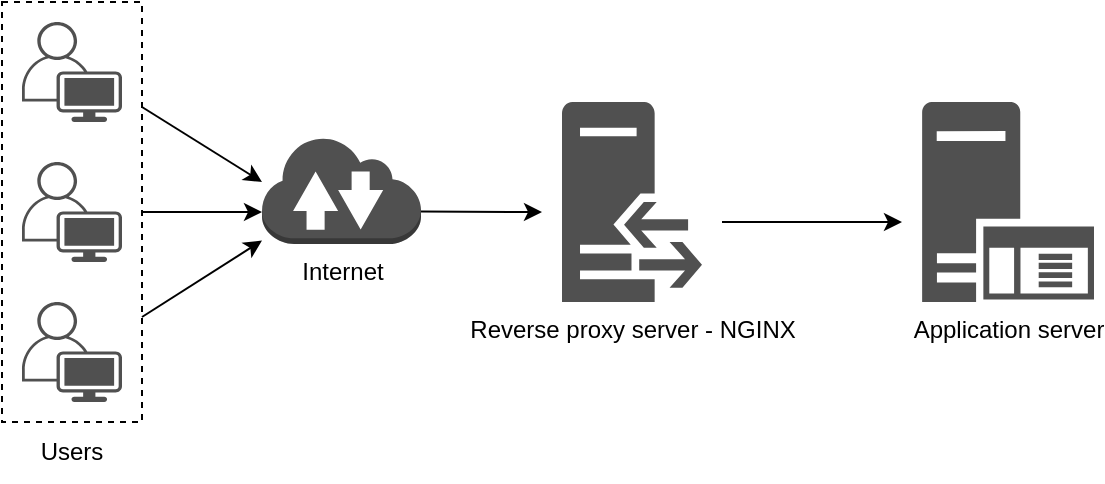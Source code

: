 <mxfile version="24.6.2" type="device" pages="2">
  <diagram name="Gateway" id="TY__wcI9z7hqDp5VJLcA">
    <mxGraphModel dx="1026" dy="587" grid="1" gridSize="10" guides="1" tooltips="1" connect="1" arrows="1" fold="1" page="1" pageScale="1" pageWidth="827" pageHeight="1169" math="0" shadow="0">
      <root>
        <mxCell id="0" />
        <mxCell id="1" parent="0" />
        <mxCell id="-bbA289fVXCnmhd6T1xk-2" value="" style="points=[[0.35,0,0],[0.98,0.51,0],[1,0.71,0],[0.67,1,0],[0,0.795,0],[0,0.65,0]];verticalLabelPosition=bottom;sketch=0;html=1;verticalAlign=top;aspect=fixed;align=center;pointerEvents=1;shape=mxgraph.cisco19.user;fillColor=#505050;strokeColor=none;" vertex="1" parent="1">
          <mxGeometry x="160" y="140" width="50" height="50" as="geometry" />
        </mxCell>
        <mxCell id="-bbA289fVXCnmhd6T1xk-3" value="" style="points=[[0.35,0,0],[0.98,0.51,0],[1,0.71,0],[0.67,1,0],[0,0.795,0],[0,0.65,0]];verticalLabelPosition=bottom;sketch=0;html=1;verticalAlign=top;aspect=fixed;align=center;pointerEvents=1;shape=mxgraph.cisco19.user;fillColor=#505050;strokeColor=none;" vertex="1" parent="1">
          <mxGeometry x="160" y="210" width="50" height="50" as="geometry" />
        </mxCell>
        <mxCell id="-bbA289fVXCnmhd6T1xk-4" value="" style="points=[[0.35,0,0],[0.98,0.51,0],[1,0.71,0],[0.67,1,0],[0,0.795,0],[0,0.65,0]];verticalLabelPosition=bottom;sketch=0;html=1;verticalAlign=top;aspect=fixed;align=center;pointerEvents=1;shape=mxgraph.cisco19.user;fillColor=#505050;strokeColor=none;" vertex="1" parent="1">
          <mxGeometry x="160" y="280" width="50" height="50" as="geometry" />
        </mxCell>
        <mxCell id="-bbA289fVXCnmhd6T1xk-7" value="Internet" style="outlineConnect=0;dashed=0;verticalLabelPosition=bottom;verticalAlign=top;align=center;html=1;shape=mxgraph.aws3.internet_2;fillColor=#505050;gradientColor=none;" vertex="1" parent="1">
          <mxGeometry x="280" y="197" width="79.5" height="54" as="geometry" />
        </mxCell>
        <mxCell id="-bbA289fVXCnmhd6T1xk-8" value="Reverse proxy server - NGINX" style="sketch=0;pointerEvents=1;shadow=0;dashed=0;html=1;strokeColor=none;fillColor=#505050;labelPosition=center;verticalLabelPosition=bottom;verticalAlign=top;outlineConnect=0;align=center;shape=mxgraph.office.servers.reverse_proxy;" vertex="1" parent="1">
          <mxGeometry x="430" y="180" width="70" height="100" as="geometry" />
        </mxCell>
        <mxCell id="-bbA289fVXCnmhd6T1xk-9" value="Users" style="text;html=1;align=center;verticalAlign=middle;whiteSpace=wrap;rounded=0;" vertex="1" parent="1">
          <mxGeometry x="155" y="340" width="60" height="30" as="geometry" />
        </mxCell>
        <mxCell id="-bbA289fVXCnmhd6T1xk-10" value="" style="rounded=0;whiteSpace=wrap;html=1;fillColor=none;dashed=1;" vertex="1" parent="1">
          <mxGeometry x="150" y="130" width="70" height="210" as="geometry" />
        </mxCell>
        <mxCell id="-bbA289fVXCnmhd6T1xk-11" value="Application server" style="sketch=0;aspect=fixed;pointerEvents=1;shadow=0;dashed=0;html=1;strokeColor=none;labelPosition=center;verticalLabelPosition=bottom;verticalAlign=top;align=center;fillColor=#505050;shape=mxgraph.mscae.enterprise.application_server" vertex="1" parent="1">
          <mxGeometry x="610" y="180" width="86" height="100" as="geometry" />
        </mxCell>
        <mxCell id="-bbA289fVXCnmhd6T1xk-14" value="" style="endArrow=classic;html=1;rounded=0;exitX=1;exitY=0.25;exitDx=0;exitDy=0;" edge="1" parent="1" source="-bbA289fVXCnmhd6T1xk-10">
          <mxGeometry width="50" height="50" relative="1" as="geometry">
            <mxPoint x="270" y="160" as="sourcePoint" />
            <mxPoint x="280" y="220" as="targetPoint" />
          </mxGeometry>
        </mxCell>
        <mxCell id="-bbA289fVXCnmhd6T1xk-15" value="" style="endArrow=classic;html=1;rounded=0;exitX=1;exitY=0.5;exitDx=0;exitDy=0;" edge="1" parent="1" source="-bbA289fVXCnmhd6T1xk-10">
          <mxGeometry width="50" height="50" relative="1" as="geometry">
            <mxPoint x="350" y="430" as="sourcePoint" />
            <mxPoint x="280" y="235" as="targetPoint" />
          </mxGeometry>
        </mxCell>
        <mxCell id="-bbA289fVXCnmhd6T1xk-16" value="" style="endArrow=classic;html=1;rounded=0;exitX=1;exitY=0.75;exitDx=0;exitDy=0;" edge="1" parent="1" source="-bbA289fVXCnmhd6T1xk-10" target="-bbA289fVXCnmhd6T1xk-7">
          <mxGeometry width="50" height="50" relative="1" as="geometry">
            <mxPoint x="270" y="370" as="sourcePoint" />
            <mxPoint x="280" y="260" as="targetPoint" />
          </mxGeometry>
        </mxCell>
        <mxCell id="-bbA289fVXCnmhd6T1xk-17" value="" style="endArrow=classic;html=1;rounded=0;exitX=1;exitY=0.7;exitDx=0;exitDy=0;exitPerimeter=0;" edge="1" parent="1" source="-bbA289fVXCnmhd6T1xk-7">
          <mxGeometry width="50" height="50" relative="1" as="geometry">
            <mxPoint x="390" y="130" as="sourcePoint" />
            <mxPoint x="420" y="235" as="targetPoint" />
          </mxGeometry>
        </mxCell>
        <mxCell id="-bbA289fVXCnmhd6T1xk-18" value="" style="endArrow=classic;html=1;rounded=0;" edge="1" parent="1">
          <mxGeometry width="50" height="50" relative="1" as="geometry">
            <mxPoint x="510" y="240" as="sourcePoint" />
            <mxPoint x="600" y="240" as="targetPoint" />
          </mxGeometry>
        </mxCell>
      </root>
    </mxGraphModel>
  </diagram>
  <diagram id="QrIO_hDV1YMrq_p19MUD" name="User Management">
    <mxGraphModel dx="2280" dy="1304" grid="1" gridSize="10" guides="1" tooltips="1" connect="1" arrows="1" fold="1" page="1" pageScale="1" pageWidth="827" pageHeight="1169" math="0" shadow="0">
      <root>
        <mxCell id="0" />
        <mxCell id="1" parent="0" />
        <mxCell id="jBLF5qiCZ_FyqJGRMsW4-1" value="" style="shape=image;verticalLabelPosition=bottom;labelBackgroundColor=default;verticalAlign=top;aspect=fixed;imageAspect=0;image=https://substackcdn.com/image/fetch/f_auto,q_auto:good,fl_progressive:steep/https%3A%2F%2Fsubstack-post-media.s3.amazonaws.com%2Fpublic%2Fimages%2Fced6562d-3be6-4dd4-a141-fed9e6b02182_1600x1226.png;" vertex="1" parent="1">
          <mxGeometry x="10" y="50" width="1200" height="920" as="geometry" />
        </mxCell>
        <UserObject label="https://blog.bytebytego.com/p/password-session-cookie-token-jwt" link="https://blog.bytebytego.com/p/password-session-cookie-token-jwt" id="jBLF5qiCZ_FyqJGRMsW4-2">
          <mxCell style="text;whiteSpace=wrap;" vertex="1" parent="1">
            <mxGeometry x="840" y="1030" width="380" height="40" as="geometry" />
          </mxCell>
        </UserObject>
      </root>
    </mxGraphModel>
  </diagram>
</mxfile>
